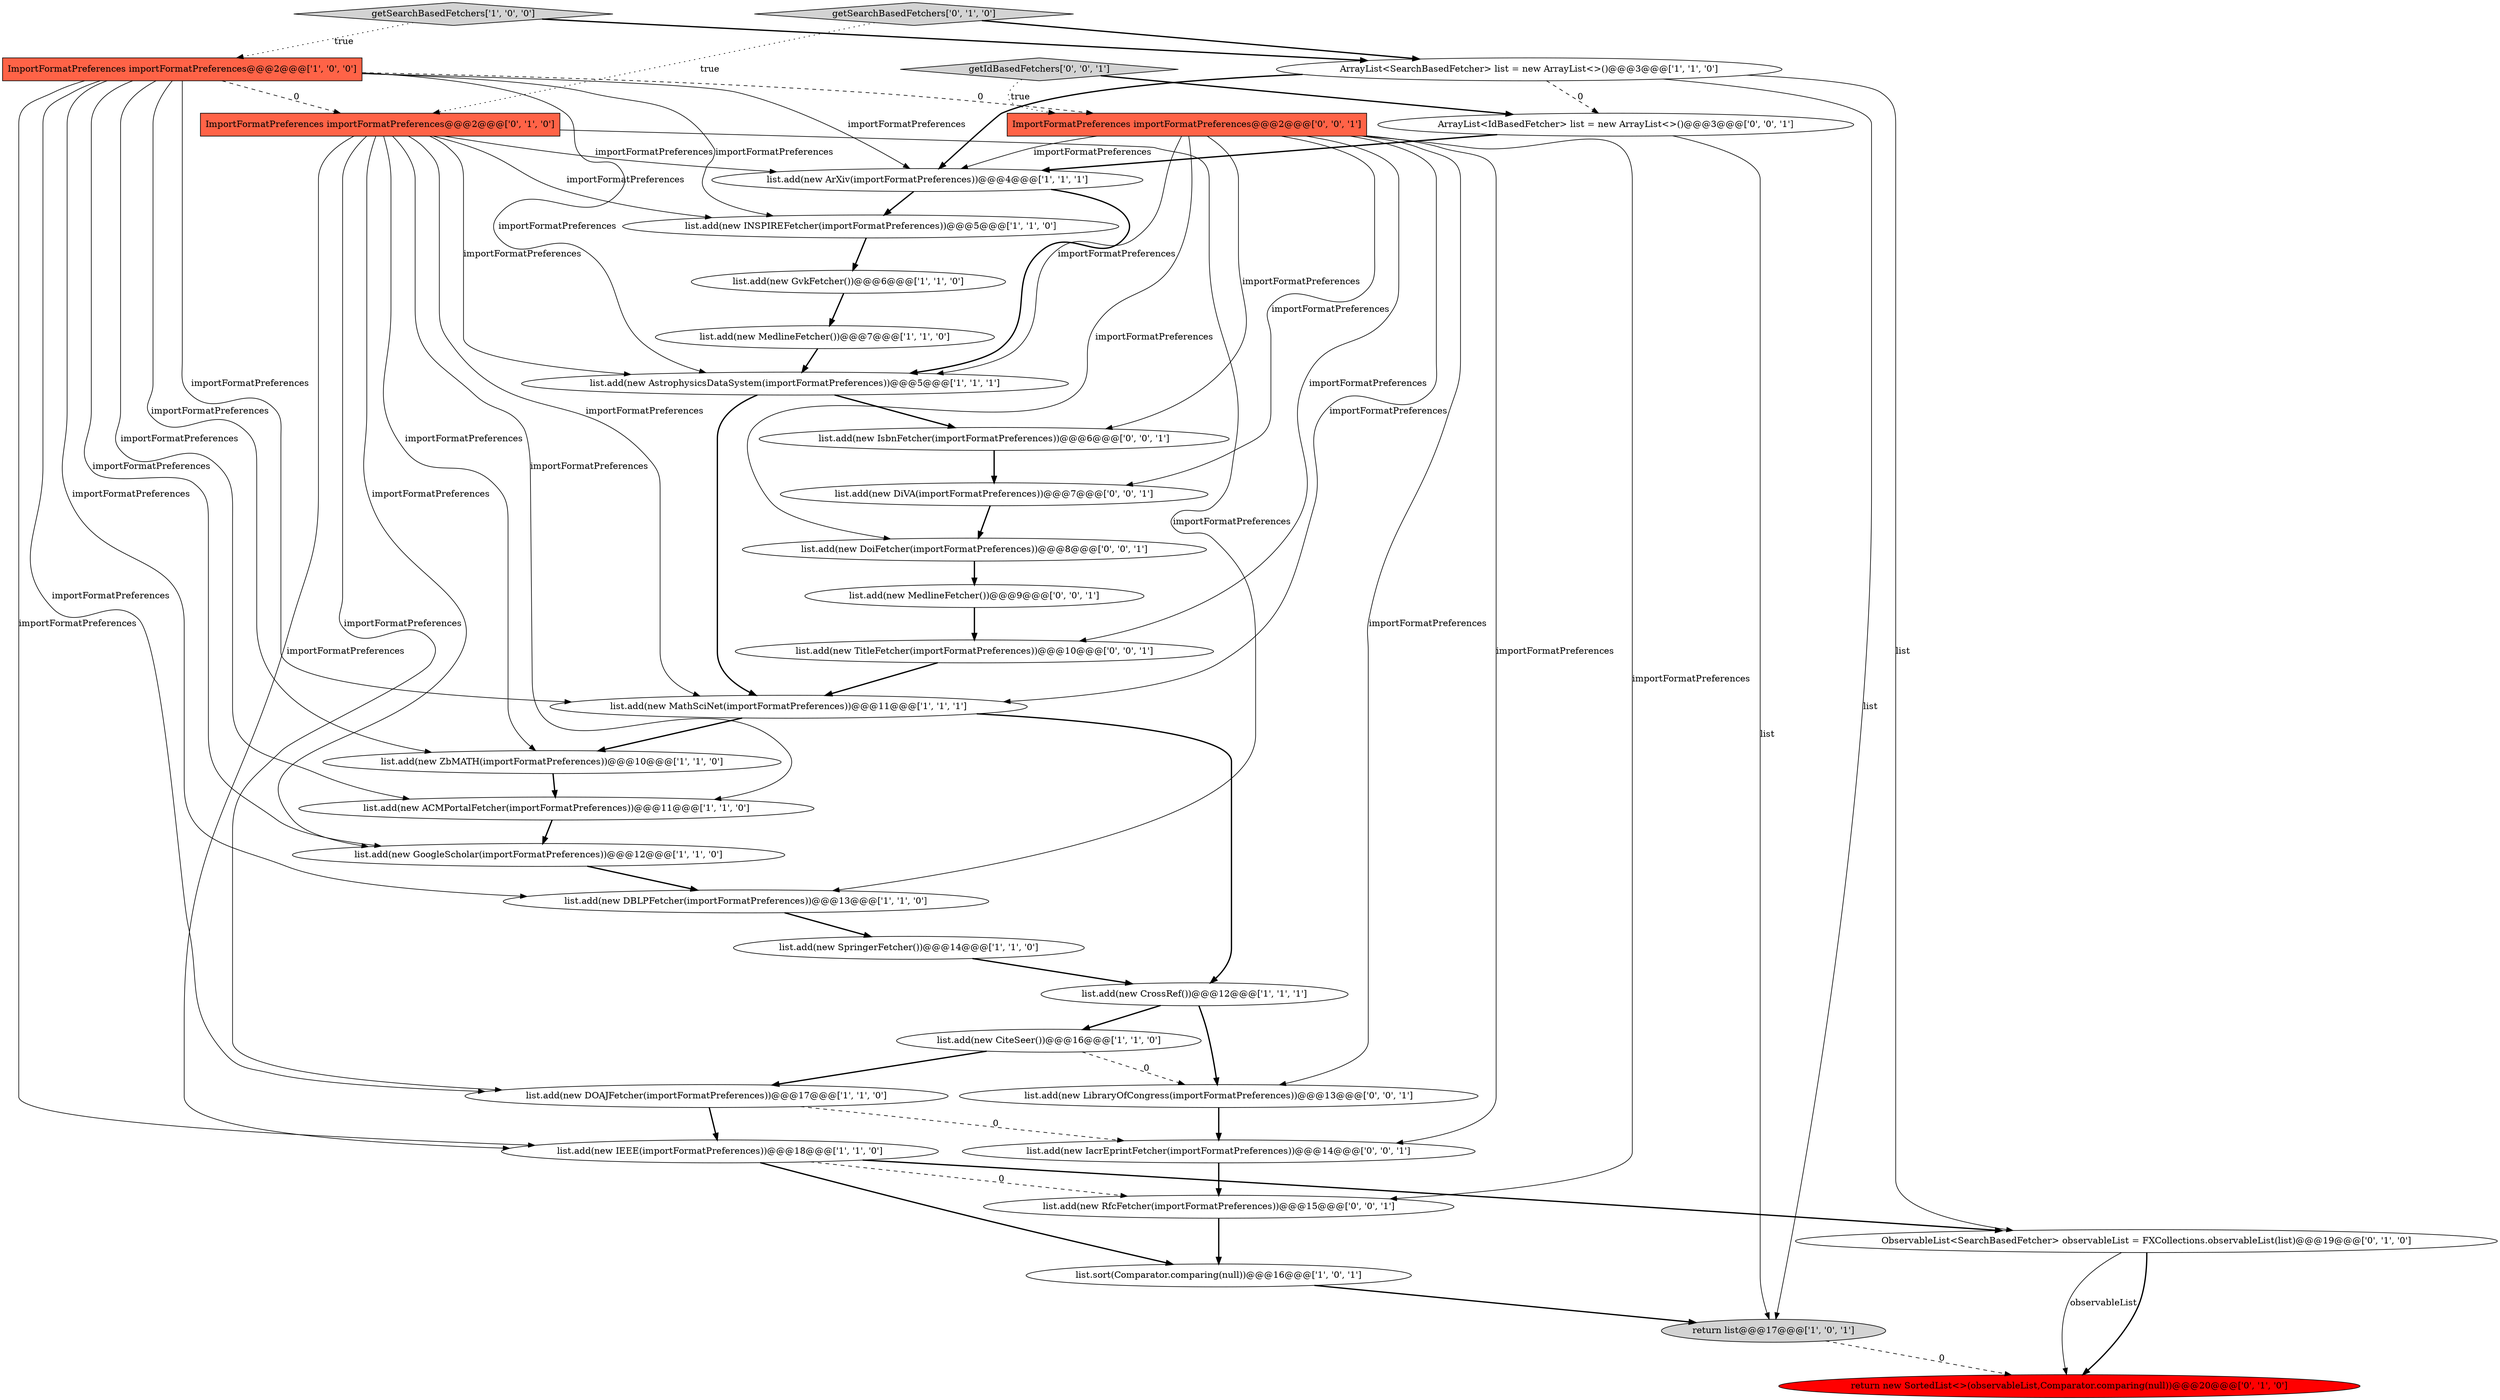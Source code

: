 digraph {
10 [style = filled, label = "list.add(new GvkFetcher())@@@6@@@['1', '1', '0']", fillcolor = white, shape = ellipse image = "AAA0AAABBB1BBB"];
13 [style = filled, label = "list.add(new DBLPFetcher(importFormatPreferences))@@@13@@@['1', '1', '0']", fillcolor = white, shape = ellipse image = "AAA0AAABBB1BBB"];
17 [style = filled, label = "list.add(new AstrophysicsDataSystem(importFormatPreferences))@@@5@@@['1', '1', '1']", fillcolor = white, shape = ellipse image = "AAA0AAABBB1BBB"];
14 [style = filled, label = "ImportFormatPreferences importFormatPreferences@@@2@@@['1', '0', '0']", fillcolor = tomato, shape = box image = "AAA1AAABBB1BBB"];
9 [style = filled, label = "list.sort(Comparator.comparing(null))@@@16@@@['1', '0', '1']", fillcolor = white, shape = ellipse image = "AAA0AAABBB1BBB"];
4 [style = filled, label = "ArrayList<SearchBasedFetcher> list = new ArrayList<>()@@@3@@@['1', '1', '0']", fillcolor = white, shape = ellipse image = "AAA0AAABBB1BBB"];
30 [style = filled, label = "ImportFormatPreferences importFormatPreferences@@@2@@@['0', '0', '1']", fillcolor = tomato, shape = box image = "AAA0AAABBB3BBB"];
18 [style = filled, label = "return list@@@17@@@['1', '0', '1']", fillcolor = lightgray, shape = ellipse image = "AAA0AAABBB1BBB"];
21 [style = filled, label = "getSearchBasedFetchers['0', '1', '0']", fillcolor = lightgray, shape = diamond image = "AAA0AAABBB2BBB"];
15 [style = filled, label = "list.add(new SpringerFetcher())@@@14@@@['1', '1', '0']", fillcolor = white, shape = ellipse image = "AAA0AAABBB1BBB"];
16 [style = filled, label = "list.add(new CrossRef())@@@12@@@['1', '1', '1']", fillcolor = white, shape = ellipse image = "AAA0AAABBB1BBB"];
33 [style = filled, label = "getIdBasedFetchers['0', '0', '1']", fillcolor = lightgray, shape = diamond image = "AAA0AAABBB3BBB"];
25 [style = filled, label = "list.add(new DoiFetcher(importFormatPreferences))@@@8@@@['0', '0', '1']", fillcolor = white, shape = ellipse image = "AAA0AAABBB3BBB"];
1 [style = filled, label = "list.add(new IEEE(importFormatPreferences))@@@18@@@['1', '1', '0']", fillcolor = white, shape = ellipse image = "AAA0AAABBB1BBB"];
6 [style = filled, label = "getSearchBasedFetchers['1', '0', '0']", fillcolor = lightgray, shape = diamond image = "AAA0AAABBB1BBB"];
24 [style = filled, label = "ArrayList<IdBasedFetcher> list = new ArrayList<>()@@@3@@@['0', '0', '1']", fillcolor = white, shape = ellipse image = "AAA0AAABBB3BBB"];
28 [style = filled, label = "list.add(new MedlineFetcher())@@@9@@@['0', '0', '1']", fillcolor = white, shape = ellipse image = "AAA0AAABBB3BBB"];
34 [style = filled, label = "list.add(new LibraryOfCongress(importFormatPreferences))@@@13@@@['0', '0', '1']", fillcolor = white, shape = ellipse image = "AAA0AAABBB3BBB"];
0 [style = filled, label = "list.add(new ACMPortalFetcher(importFormatPreferences))@@@11@@@['1', '1', '0']", fillcolor = white, shape = ellipse image = "AAA0AAABBB1BBB"];
23 [style = filled, label = "ImportFormatPreferences importFormatPreferences@@@2@@@['0', '1', '0']", fillcolor = tomato, shape = box image = "AAA1AAABBB2BBB"];
26 [style = filled, label = "list.add(new IsbnFetcher(importFormatPreferences))@@@6@@@['0', '0', '1']", fillcolor = white, shape = ellipse image = "AAA0AAABBB3BBB"];
7 [style = filled, label = "list.add(new INSPIREFetcher(importFormatPreferences))@@@5@@@['1', '1', '0']", fillcolor = white, shape = ellipse image = "AAA0AAABBB1BBB"];
8 [style = filled, label = "list.add(new DOAJFetcher(importFormatPreferences))@@@17@@@['1', '1', '0']", fillcolor = white, shape = ellipse image = "AAA0AAABBB1BBB"];
20 [style = filled, label = "return new SortedList<>(observableList,Comparator.comparing(null))@@@20@@@['0', '1', '0']", fillcolor = red, shape = ellipse image = "AAA1AAABBB2BBB"];
19 [style = filled, label = "list.add(new MathSciNet(importFormatPreferences))@@@11@@@['1', '1', '1']", fillcolor = white, shape = ellipse image = "AAA0AAABBB1BBB"];
11 [style = filled, label = "list.add(new CiteSeer())@@@16@@@['1', '1', '0']", fillcolor = white, shape = ellipse image = "AAA0AAABBB1BBB"];
3 [style = filled, label = "list.add(new ZbMATH(importFormatPreferences))@@@10@@@['1', '1', '0']", fillcolor = white, shape = ellipse image = "AAA0AAABBB1BBB"];
29 [style = filled, label = "list.add(new IacrEprintFetcher(importFormatPreferences))@@@14@@@['0', '0', '1']", fillcolor = white, shape = ellipse image = "AAA0AAABBB3BBB"];
27 [style = filled, label = "list.add(new DiVA(importFormatPreferences))@@@7@@@['0', '0', '1']", fillcolor = white, shape = ellipse image = "AAA0AAABBB3BBB"];
12 [style = filled, label = "list.add(new GoogleScholar(importFormatPreferences))@@@12@@@['1', '1', '0']", fillcolor = white, shape = ellipse image = "AAA0AAABBB1BBB"];
31 [style = filled, label = "list.add(new TitleFetcher(importFormatPreferences))@@@10@@@['0', '0', '1']", fillcolor = white, shape = ellipse image = "AAA0AAABBB3BBB"];
2 [style = filled, label = "list.add(new ArXiv(importFormatPreferences))@@@4@@@['1', '1', '1']", fillcolor = white, shape = ellipse image = "AAA0AAABBB1BBB"];
32 [style = filled, label = "list.add(new RfcFetcher(importFormatPreferences))@@@15@@@['0', '0', '1']", fillcolor = white, shape = ellipse image = "AAA0AAABBB3BBB"];
22 [style = filled, label = "ObservableList<SearchBasedFetcher> observableList = FXCollections.observableList(list)@@@19@@@['0', '1', '0']", fillcolor = white, shape = ellipse image = "AAA0AAABBB2BBB"];
5 [style = filled, label = "list.add(new MedlineFetcher())@@@7@@@['1', '1', '0']", fillcolor = white, shape = ellipse image = "AAA0AAABBB1BBB"];
2->17 [style = bold, label=""];
34->29 [style = bold, label=""];
14->12 [style = solid, label="importFormatPreferences"];
17->26 [style = bold, label=""];
25->28 [style = bold, label=""];
14->2 [style = solid, label="importFormatPreferences"];
30->29 [style = solid, label="importFormatPreferences"];
16->11 [style = bold, label=""];
24->2 [style = bold, label=""];
7->10 [style = bold, label=""];
30->34 [style = solid, label="importFormatPreferences"];
14->7 [style = solid, label="importFormatPreferences"];
30->19 [style = solid, label="importFormatPreferences"];
30->32 [style = solid, label="importFormatPreferences"];
14->1 [style = solid, label="importFormatPreferences"];
30->25 [style = solid, label="importFormatPreferences"];
0->12 [style = bold, label=""];
28->31 [style = bold, label=""];
4->18 [style = solid, label="list"];
23->12 [style = solid, label="importFormatPreferences"];
11->34 [style = dashed, label="0"];
22->20 [style = solid, label="observableList"];
30->17 [style = solid, label="importFormatPreferences"];
16->34 [style = bold, label=""];
30->27 [style = solid, label="importFormatPreferences"];
23->2 [style = solid, label="importFormatPreferences"];
4->2 [style = bold, label=""];
23->17 [style = solid, label="importFormatPreferences"];
23->13 [style = solid, label="importFormatPreferences"];
1->32 [style = dashed, label="0"];
15->16 [style = bold, label=""];
5->17 [style = bold, label=""];
33->30 [style = dotted, label="true"];
23->1 [style = solid, label="importFormatPreferences"];
17->19 [style = bold, label=""];
3->0 [style = bold, label=""];
1->9 [style = bold, label=""];
19->16 [style = bold, label=""];
14->13 [style = solid, label="importFormatPreferences"];
1->22 [style = bold, label=""];
8->1 [style = bold, label=""];
12->13 [style = bold, label=""];
6->4 [style = bold, label=""];
14->3 [style = solid, label="importFormatPreferences"];
23->7 [style = solid, label="importFormatPreferences"];
26->27 [style = bold, label=""];
32->9 [style = bold, label=""];
14->0 [style = solid, label="importFormatPreferences"];
6->14 [style = dotted, label="true"];
30->31 [style = solid, label="importFormatPreferences"];
10->5 [style = bold, label=""];
23->19 [style = solid, label="importFormatPreferences"];
9->18 [style = bold, label=""];
22->20 [style = bold, label=""];
14->23 [style = dashed, label="0"];
23->3 [style = solid, label="importFormatPreferences"];
33->24 [style = bold, label=""];
29->32 [style = bold, label=""];
21->23 [style = dotted, label="true"];
18->20 [style = dashed, label="0"];
14->30 [style = dashed, label="0"];
24->18 [style = solid, label="list"];
11->8 [style = bold, label=""];
4->22 [style = solid, label="list"];
30->2 [style = solid, label="importFormatPreferences"];
13->15 [style = bold, label=""];
2->7 [style = bold, label=""];
4->24 [style = dashed, label="0"];
14->17 [style = solid, label="importFormatPreferences"];
30->26 [style = solid, label="importFormatPreferences"];
14->8 [style = solid, label="importFormatPreferences"];
19->3 [style = bold, label=""];
27->25 [style = bold, label=""];
31->19 [style = bold, label=""];
23->8 [style = solid, label="importFormatPreferences"];
23->0 [style = solid, label="importFormatPreferences"];
8->29 [style = dashed, label="0"];
21->4 [style = bold, label=""];
14->19 [style = solid, label="importFormatPreferences"];
}
